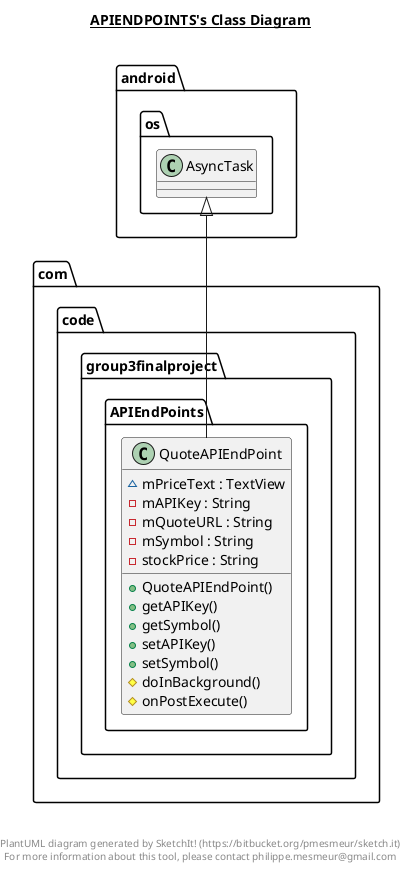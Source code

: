 @startuml

title __APIENDPOINTS's Class Diagram__\n

  namespace com.code.group3finalproject {
    namespace APIEndPoints {
      class com.code.group3finalproject.APIEndPoints.QuoteAPIEndPoint {
          ~ mPriceText : TextView
          - mAPIKey : String
          - mQuoteURL : String
          - mSymbol : String
          - stockPrice : String
          + QuoteAPIEndPoint()
          + getAPIKey()
          + getSymbol()
          + setAPIKey()
          + setSymbol()
          # doInBackground()
          # onPostExecute()
      }
    }
  }
  

  com.code.group3finalproject.APIEndPoints.QuoteAPIEndPoint -up-|> android.os.AsyncTask


right footer


PlantUML diagram generated by SketchIt! (https://bitbucket.org/pmesmeur/sketch.it)
For more information about this tool, please contact philippe.mesmeur@gmail.com
endfooter

@enduml
